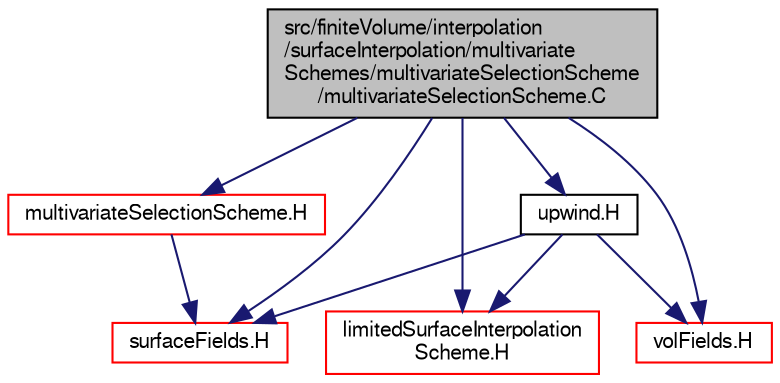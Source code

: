 digraph "src/finiteVolume/interpolation/surfaceInterpolation/multivariateSchemes/multivariateSelectionScheme/multivariateSelectionScheme.C"
{
  bgcolor="transparent";
  edge [fontname="FreeSans",fontsize="10",labelfontname="FreeSans",labelfontsize="10"];
  node [fontname="FreeSans",fontsize="10",shape=record];
  Node0 [label="src/finiteVolume/interpolation\l/surfaceInterpolation/multivariate\lSchemes/multivariateSelectionScheme\l/multivariateSelectionScheme.C",height=0.2,width=0.4,color="black", fillcolor="grey75", style="filled", fontcolor="black"];
  Node0 -> Node1 [color="midnightblue",fontsize="10",style="solid",fontname="FreeSans"];
  Node1 [label="multivariateSelectionScheme.H",height=0.2,width=0.4,color="red",URL="$a04073.html"];
  Node1 -> Node82 [color="midnightblue",fontsize="10",style="solid",fontname="FreeSans"];
  Node82 [label="surfaceFields.H",height=0.2,width=0.4,color="red",URL="$a02735.html",tooltip="Foam::surfaceFields. "];
  Node0 -> Node305 [color="midnightblue",fontsize="10",style="solid",fontname="FreeSans"];
  Node305 [label="limitedSurfaceInterpolation\lScheme.H",height=0.2,width=0.4,color="red",URL="$a03956.html"];
  Node0 -> Node306 [color="midnightblue",fontsize="10",style="solid",fontname="FreeSans"];
  Node306 [label="volFields.H",height=0.2,width=0.4,color="red",URL="$a02750.html"];
  Node0 -> Node82 [color="midnightblue",fontsize="10",style="solid",fontname="FreeSans"];
  Node0 -> Node311 [color="midnightblue",fontsize="10",style="solid",fontname="FreeSans"];
  Node311 [label="upwind.H",height=0.2,width=0.4,color="black",URL="$a04028.html"];
  Node311 -> Node305 [color="midnightblue",fontsize="10",style="solid",fontname="FreeSans"];
  Node311 -> Node306 [color="midnightblue",fontsize="10",style="solid",fontname="FreeSans"];
  Node311 -> Node82 [color="midnightblue",fontsize="10",style="solid",fontname="FreeSans"];
}
